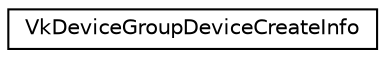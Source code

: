 digraph "Graphical Class Hierarchy"
{
 // LATEX_PDF_SIZE
  edge [fontname="Helvetica",fontsize="10",labelfontname="Helvetica",labelfontsize="10"];
  node [fontname="Helvetica",fontsize="10",shape=record];
  rankdir="LR";
  Node0 [label="VkDeviceGroupDeviceCreateInfo",height=0.2,width=0.4,color="black", fillcolor="white", style="filled",URL="$structVkDeviceGroupDeviceCreateInfo.html",tooltip=" "];
}
